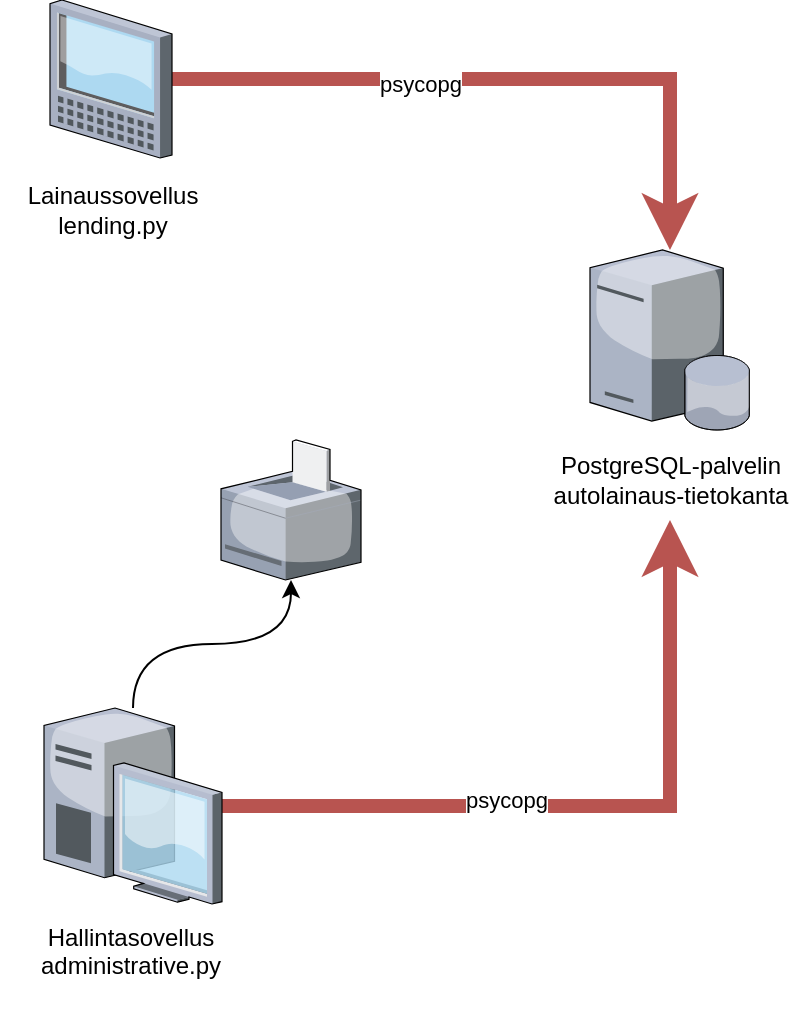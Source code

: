 <mxfile version="25.0.1" pages="2">
  <diagram name="Page-1" id="R3op58ZjwZ73l5hla3it">
    <mxGraphModel dx="1434" dy="956" grid="1" gridSize="10" guides="1" tooltips="1" connect="1" arrows="1" fold="1" page="1" pageScale="1" pageWidth="1169" pageHeight="827" math="0" shadow="0">
      <root>
        <mxCell id="0" />
        <mxCell id="1" parent="0" />
        <mxCell id="p-cD8MKfriiGf6G7qjtl-7" style="edgeStyle=orthogonalEdgeStyle;rounded=0;orthogonalLoop=1;jettySize=auto;html=1;fillColor=#f8cecc;strokeColor=#b85450;strokeWidth=7;" edge="1" parent="1" source="p-cD8MKfriiGf6G7qjtl-1" target="p-cD8MKfriiGf6G7qjtl-3">
          <mxGeometry relative="1" as="geometry" />
        </mxCell>
        <mxCell id="p-cD8MKfriiGf6G7qjtl-8" value="psycopg" style="edgeLabel;html=1;align=center;verticalAlign=middle;resizable=0;points=[];" vertex="1" connectable="0" parent="p-cD8MKfriiGf6G7qjtl-7">
          <mxGeometry x="-0.259" y="-1" relative="1" as="geometry">
            <mxPoint y="1" as="offset" />
          </mxGeometry>
        </mxCell>
        <mxCell id="p-cD8MKfriiGf6G7qjtl-1" value="" style="verticalLabelPosition=bottom;sketch=0;aspect=fixed;html=1;verticalAlign=top;strokeColor=none;align=center;outlineConnect=0;shape=mxgraph.citrix.tablet_1;" vertex="1" parent="1">
          <mxGeometry x="90" y="60" width="61" height="79" as="geometry" />
        </mxCell>
        <mxCell id="p-cD8MKfriiGf6G7qjtl-2" value="Lainaussovellus&lt;div&gt;lending.py&lt;/div&gt;" style="text;html=1;align=center;verticalAlign=middle;resizable=0;points=[];autosize=1;strokeColor=none;fillColor=none;" vertex="1" parent="1">
          <mxGeometry x="65.5" y="145" width="110" height="40" as="geometry" />
        </mxCell>
        <mxCell id="p-cD8MKfriiGf6G7qjtl-3" value="" style="verticalLabelPosition=bottom;sketch=0;aspect=fixed;html=1;verticalAlign=top;strokeColor=none;align=center;outlineConnect=0;shape=mxgraph.citrix.database_server;" vertex="1" parent="1">
          <mxGeometry x="360" y="185" width="80" height="90" as="geometry" />
        </mxCell>
        <mxCell id="p-cD8MKfriiGf6G7qjtl-4" value="PostgreSQL-palvelin&lt;div&gt;autolainaus-tietokanta&lt;/div&gt;" style="text;html=1;align=center;verticalAlign=middle;resizable=0;points=[];autosize=1;strokeColor=none;fillColor=none;" vertex="1" parent="1">
          <mxGeometry x="330" y="280" width="140" height="40" as="geometry" />
        </mxCell>
        <mxCell id="p-cD8MKfriiGf6G7qjtl-9" style="edgeStyle=orthogonalEdgeStyle;rounded=0;orthogonalLoop=1;jettySize=auto;html=1;strokeWidth=7;fillColor=#f8cecc;strokeColor=#b85450;" edge="1" parent="1" source="p-cD8MKfriiGf6G7qjtl-5" target="p-cD8MKfriiGf6G7qjtl-4">
          <mxGeometry relative="1" as="geometry" />
        </mxCell>
        <mxCell id="p-cD8MKfriiGf6G7qjtl-10" value="psycopg" style="edgeLabel;html=1;align=center;verticalAlign=middle;resizable=0;points=[];" vertex="1" connectable="0" parent="p-cD8MKfriiGf6G7qjtl-9">
          <mxGeometry x="-0.226" y="3" relative="1" as="geometry">
            <mxPoint as="offset" />
          </mxGeometry>
        </mxCell>
        <mxCell id="p-cD8MKfriiGf6G7qjtl-12" style="edgeStyle=orthogonalEdgeStyle;rounded=0;orthogonalLoop=1;jettySize=auto;html=1;curved=1;" edge="1" parent="1" source="p-cD8MKfriiGf6G7qjtl-5" target="p-cD8MKfriiGf6G7qjtl-11">
          <mxGeometry relative="1" as="geometry">
            <mxPoint x="250" y="580" as="targetPoint" />
          </mxGeometry>
        </mxCell>
        <mxCell id="p-cD8MKfriiGf6G7qjtl-5" value="" style="verticalLabelPosition=bottom;sketch=0;aspect=fixed;html=1;verticalAlign=top;strokeColor=none;align=center;outlineConnect=0;shape=mxgraph.citrix.desktop;" vertex="1" parent="1">
          <mxGeometry x="87" y="414" width="89" height="98" as="geometry" />
        </mxCell>
        <mxCell id="p-cD8MKfriiGf6G7qjtl-6" value="Hallintasovellus&lt;div&gt;administrative.py&lt;/div&gt;&lt;div&gt;&lt;br&gt;&lt;/div&gt;" style="text;html=1;align=center;verticalAlign=middle;resizable=0;points=[];autosize=1;strokeColor=none;fillColor=none;" vertex="1" parent="1">
          <mxGeometry x="75" y="513" width="110" height="60" as="geometry" />
        </mxCell>
        <mxCell id="p-cD8MKfriiGf6G7qjtl-11" value="" style="verticalLabelPosition=bottom;sketch=0;aspect=fixed;html=1;verticalAlign=top;strokeColor=none;align=center;outlineConnect=0;shape=mxgraph.citrix.printer;" vertex="1" parent="1">
          <mxGeometry x="175.5" y="280" width="70" height="70" as="geometry" />
        </mxCell>
      </root>
    </mxGraphModel>
  </diagram>
  <diagram id="dZ3b5hwphkjz_IPSesV6" name="Page-2">
    <mxGraphModel dx="1434" dy="956" grid="1" gridSize="10" guides="1" tooltips="1" connect="1" arrows="1" fold="1" page="1" pageScale="1" pageWidth="1169" pageHeight="827" math="0" shadow="0">
      <root>
        <mxCell id="0" />
        <mxCell id="1" parent="0" />
        <mxCell id="qV837jYDZ4Zr4sY21voU-1" value="cryptography" style="shape=process;whiteSpace=wrap;html=1;backgroundOutline=1;fillColor=#f8cecc;gradientColor=#ea6b66;strokeColor=#b85450;" vertex="1" parent="1">
          <mxGeometry x="30" y="270" width="120" height="60" as="geometry" />
        </mxCell>
        <mxCell id="qV837jYDZ4Zr4sY21voU-27" style="edgeStyle=orthogonalEdgeStyle;rounded=0;orthogonalLoop=1;jettySize=auto;html=1;entryX=0.5;entryY=0;entryDx=0;entryDy=0;" edge="1" parent="1" source="qV837jYDZ4Zr4sY21voU-2" target="qV837jYDZ4Zr4sY21voU-3">
          <mxGeometry relative="1" as="geometry" />
        </mxCell>
        <mxCell id="qV837jYDZ4Zr4sY21voU-2" value="json" style="rounded=0;whiteSpace=wrap;html=1;fillColor=#f5f5f5;gradientColor=#b3b3b3;strokeColor=#666666;" vertex="1" parent="1">
          <mxGeometry x="30" y="200" width="120" height="60" as="geometry" />
        </mxCell>
        <mxCell id="qV837jYDZ4Zr4sY21voU-3" value="administrative.py" style="shape=document;whiteSpace=wrap;html=1;boundedLbl=1;fillColor=#fff2cc;strokeColor=#d6b656;gradientColor=#ffd966;" vertex="1" parent="1">
          <mxGeometry x="620" y="400" width="120" height="80" as="geometry" />
        </mxCell>
        <mxCell id="qV837jYDZ4Zr4sY21voU-13" style="edgeStyle=orthogonalEdgeStyle;rounded=0;orthogonalLoop=1;jettySize=auto;html=1;" edge="1" parent="1" source="qV837jYDZ4Zr4sY21voU-4" target="qV837jYDZ4Zr4sY21voU-3">
          <mxGeometry relative="1" as="geometry" />
        </mxCell>
        <mxCell id="qV837jYDZ4Zr4sY21voU-4" value="administrative_ui.py" style="shape=document;whiteSpace=wrap;html=1;boundedLbl=1;fillColor=#ffcd28;strokeColor=#d79b00;gradientColor=#ffa500;" vertex="1" parent="1">
          <mxGeometry x="430" y="400" width="120" height="80" as="geometry" />
        </mxCell>
        <mxCell id="qV837jYDZ4Zr4sY21voU-18" style="edgeStyle=orthogonalEdgeStyle;rounded=0;orthogonalLoop=1;jettySize=auto;html=1;entryX=0;entryY=0.5;entryDx=0;entryDy=0;" edge="1" parent="1" source="qV837jYDZ4Zr4sY21voU-5" target="qV837jYDZ4Zr4sY21voU-4">
          <mxGeometry relative="1" as="geometry" />
        </mxCell>
        <mxCell id="qV837jYDZ4Zr4sY21voU-5" value="administrative.ui" style="shape=note;whiteSpace=wrap;html=1;backgroundOutline=1;darkOpacity=0.05;fillColor=#ffcd28;gradientColor=#ffa500;strokeColor=#d79b00;direction=east;" vertex="1" parent="1">
          <mxGeometry x="240" y="403" width="120" height="74" as="geometry" />
        </mxCell>
        <mxCell id="qV837jYDZ4Zr4sY21voU-25" style="edgeStyle=orthogonalEdgeStyle;rounded=0;orthogonalLoop=1;jettySize=auto;html=1;entryX=0.25;entryY=0;entryDx=0;entryDy=0;" edge="1" parent="1" source="qV837jYDZ4Zr4sY21voU-6" target="qV837jYDZ4Zr4sY21voU-3">
          <mxGeometry relative="1" as="geometry" />
        </mxCell>
        <mxCell id="qV837jYDZ4Zr4sY21voU-6" value="cipher.py" style="shape=document;whiteSpace=wrap;html=1;boundedLbl=1;fillColor=#ffcd28;gradientColor=#ffa500;strokeColor=#d79b00;" vertex="1" parent="1">
          <mxGeometry x="430" y="270" width="120" height="80" as="geometry" />
        </mxCell>
        <mxCell id="qV837jYDZ4Zr4sY21voU-14" style="edgeStyle=orthogonalEdgeStyle;rounded=0;orthogonalLoop=1;jettySize=auto;html=1;entryX=0;entryY=0.5;entryDx=0;entryDy=0;" edge="1" parent="1" source="qV837jYDZ4Zr4sY21voU-7" target="qV837jYDZ4Zr4sY21voU-8">
          <mxGeometry relative="1" as="geometry" />
        </mxCell>
        <mxCell id="qV837jYDZ4Zr4sY21voU-7" value="settingsDialog.ui" style="shape=note;whiteSpace=wrap;html=1;backgroundOutline=1;darkOpacity=0.05;fillColor=#ffcd28;gradientColor=#ffa500;strokeColor=#d79b00;direction=east;" vertex="1" parent="1">
          <mxGeometry x="240" y="530" width="120" height="80" as="geometry" />
        </mxCell>
        <mxCell id="qV837jYDZ4Zr4sY21voU-26" style="edgeStyle=orthogonalEdgeStyle;rounded=0;orthogonalLoop=1;jettySize=auto;html=1;" edge="1" parent="1" source="qV837jYDZ4Zr4sY21voU-8">
          <mxGeometry relative="1" as="geometry">
            <mxPoint x="650" y="460" as="targetPoint" />
          </mxGeometry>
        </mxCell>
        <mxCell id="qV837jYDZ4Zr4sY21voU-8" value="settingsDialog_ui.py" style="shape=document;whiteSpace=wrap;html=1;boundedLbl=1;fillColor=#ffcd28;strokeColor=#d79b00;gradientColor=#ffa500;" vertex="1" parent="1">
          <mxGeometry x="430" y="530" width="120" height="80" as="geometry" />
        </mxCell>
        <mxCell id="qV837jYDZ4Zr4sY21voU-9" style="edgeStyle=orthogonalEdgeStyle;rounded=0;orthogonalLoop=1;jettySize=auto;html=1;entryX=0.025;entryY=0.375;entryDx=0;entryDy=0;entryPerimeter=0;" edge="1" parent="1" source="qV837jYDZ4Zr4sY21voU-1" target="qV837jYDZ4Zr4sY21voU-6">
          <mxGeometry relative="1" as="geometry" />
        </mxCell>
        <mxCell id="qV837jYDZ4Zr4sY21voU-20" value="os" style="rounded=0;whiteSpace=wrap;html=1;fillColor=#f5f5f5;gradientColor=#b3b3b3;strokeColor=#666666;" vertex="1" parent="1">
          <mxGeometry x="30" y="130" width="120" height="60" as="geometry" />
        </mxCell>
        <mxCell id="qV837jYDZ4Zr4sY21voU-21" value="sys" style="rounded=0;whiteSpace=wrap;html=1;fillColor=#f5f5f5;gradientColor=#b3b3b3;strokeColor=#666666;" vertex="1" parent="1">
          <mxGeometry x="30" y="60" width="120" height="60" as="geometry" />
        </mxCell>
        <mxCell id="qV837jYDZ4Zr4sY21voU-30" style="edgeStyle=orthogonalEdgeStyle;rounded=0;orthogonalLoop=1;jettySize=auto;html=1;" edge="1" parent="1" source="qV837jYDZ4Zr4sY21voU-29" target="qV837jYDZ4Zr4sY21voU-3">
          <mxGeometry relative="1" as="geometry" />
        </mxCell>
        <mxCell id="qV837jYDZ4Zr4sY21voU-39" style="edgeStyle=orthogonalEdgeStyle;rounded=0;orthogonalLoop=1;jettySize=auto;html=1;entryX=0.25;entryY=0;entryDx=0;entryDy=0;" edge="1" parent="1" source="qV837jYDZ4Zr4sY21voU-29" target="qV837jYDZ4Zr4sY21voU-4">
          <mxGeometry relative="1" as="geometry">
            <Array as="points">
              <mxPoint x="80" y="380" />
              <mxPoint x="460" y="380" />
            </Array>
          </mxGeometry>
        </mxCell>
        <mxCell id="qV837jYDZ4Zr4sY21voU-29" value="PySide6" style="shape=process;whiteSpace=wrap;html=1;backgroundOutline=1;fillColor=#dae8fc;gradientColor=#7ea6e0;strokeColor=#6c8ebf;" vertex="1" parent="1">
          <mxGeometry x="30" y="680" width="120" height="60" as="geometry" />
        </mxCell>
        <mxCell id="qV837jYDZ4Zr4sY21voU-38" style="edgeStyle=orthogonalEdgeStyle;rounded=0;orthogonalLoop=1;jettySize=auto;html=1;entryX=0.417;entryY=0;entryDx=0;entryDy=0;entryPerimeter=0;" edge="1" parent="1" source="qV837jYDZ4Zr4sY21voU-29" target="qV837jYDZ4Zr4sY21voU-8">
          <mxGeometry relative="1" as="geometry">
            <Array as="points">
              <mxPoint x="130" y="510" />
              <mxPoint x="480" y="510" />
            </Array>
          </mxGeometry>
        </mxCell>
        <mxCell id="qV837jYDZ4Zr4sY21voU-40" style="edgeStyle=orthogonalEdgeStyle;rounded=0;orthogonalLoop=1;jettySize=auto;html=1;entryX=0.692;entryY=0.063;entryDx=0;entryDy=0;entryPerimeter=0;" edge="1" parent="1" source="qV837jYDZ4Zr4sY21voU-20" target="qV837jYDZ4Zr4sY21voU-3">
          <mxGeometry relative="1" as="geometry" />
        </mxCell>
        <mxCell id="qV837jYDZ4Zr4sY21voU-41" style="edgeStyle=orthogonalEdgeStyle;rounded=0;orthogonalLoop=1;jettySize=auto;html=1;entryX=0.958;entryY=-0.025;entryDx=0;entryDy=0;entryPerimeter=0;" edge="1" parent="1" source="qV837jYDZ4Zr4sY21voU-21" target="qV837jYDZ4Zr4sY21voU-3">
          <mxGeometry relative="1" as="geometry" />
        </mxCell>
      </root>
    </mxGraphModel>
  </diagram>
</mxfile>

